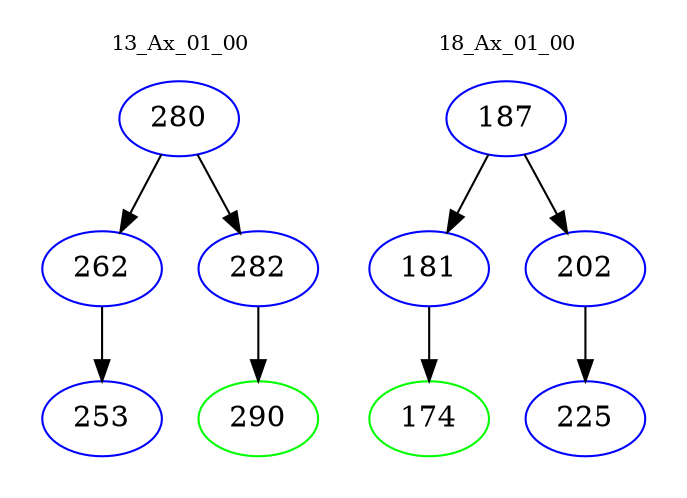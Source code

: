 digraph{
subgraph cluster_0 {
color = white
label = "13_Ax_01_00";
fontsize=10;
T0_280 [label="280", color="blue"]
T0_280 -> T0_262 [color="black"]
T0_262 [label="262", color="blue"]
T0_262 -> T0_253 [color="black"]
T0_253 [label="253", color="blue"]
T0_280 -> T0_282 [color="black"]
T0_282 [label="282", color="blue"]
T0_282 -> T0_290 [color="black"]
T0_290 [label="290", color="green"]
}
subgraph cluster_1 {
color = white
label = "18_Ax_01_00";
fontsize=10;
T1_187 [label="187", color="blue"]
T1_187 -> T1_181 [color="black"]
T1_181 [label="181", color="blue"]
T1_181 -> T1_174 [color="black"]
T1_174 [label="174", color="green"]
T1_187 -> T1_202 [color="black"]
T1_202 [label="202", color="blue"]
T1_202 -> T1_225 [color="black"]
T1_225 [label="225", color="blue"]
}
}
